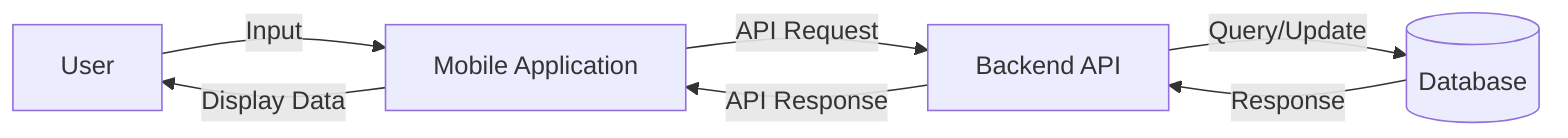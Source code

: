 flowchart LR
  User[User] -->|Input| MobileApp[Mobile Application]
  MobileApp -->|API Request| API[Backend API]
  API -->|Query/Update| Database[(Database)]
  Database -->|Response| API
  API -->|API Response| MobileApp
  MobileApp -->|Display Data| User
